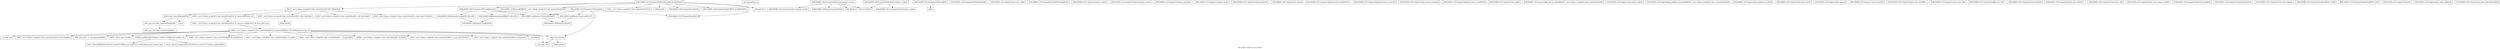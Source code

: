 digraph "Call graph: compute_com_chunk.ll" {
	label="Call graph: compute_com_chunk.ll";

	Node0x55bca9960740 [shape=record,label="{_ZN9LAMMPS_NS15ComputeCOMChunkC2EPNS_6LAMMPSEiPPc}"];
	Node0x55bca9960740 -> Node0x55bca9960640;
	Node0x55bca9960740 -> Node0x55bca9994d30;
	Node0x55bca9960740 -> Node0x55bca998b440;
	Node0x55bca9960740 -> Node0x55bca9966e10;
	Node0x55bca9960740 -> Node0x55bca9965100;
	Node0x55bca9960740 -> Node0x55bca9996e40;
	Node0x55bca9960740 -> Node0x55bca9996970;
	Node0x55bca9960740 -> Node0x55bca99966d0;
	Node0x55bca9960740 -> Node0x55bca995fe10;
	Node0x55bca9996970 [shape=record,label="{_ZNSt7__cxx1112basic_stringIcSt11char_traitsIcESaIcEED1Ev}"];
	Node0x55bca99966d0 [shape=record,label="{_ZNSaIcED1Ev}"];
	Node0x55bca995fe10 [shape=record,label="{_ZN9LAMMPS_NS12ComputeChunk4initEv}"];
	Node0x55bca9960640 [shape=record,label="{_ZN9LAMMPS_NS12ComputeChunkC2EPNS_6LAMMPSEiPPc}"];
	Node0x55bca9996e40 [shape=record,label="{_ZN9LAMMPS_NS5Error3allERKNSt7__cxx1112basic_stringIcSt11char_traitsIcESaIcEEEiS8_}"];
	Node0x55bca9994d30 [shape=record,label="{_ZNSaIcEC1Ev}"];
	Node0x55bca998b440 [shape=record,label="{_ZNSt7__cxx1112basic_stringIcSt11char_traitsIcESaIcEEC2IS3_EEPKcRKS3_}"];
	Node0x55bca998b440 -> Node0x55bca9967820;
	Node0x55bca998b440 -> Node0x55bca998e6a0;
	Node0x55bca998b440 -> Node0x55bca99addf0;
	Node0x55bca998b440 -> Node0x55bca99ac230;
	Node0x55bca998b440 -> Node0x55bca99719f0;
	Node0x55bca99708e0 [shape=record,label="{__gxx_personality_v0}"];
	Node0x55bca997c820 [shape=record,label="{_ZN9LAMMPS_NS15ComputeCOMChunk13compute_arrayEv}"];
	Node0x55bca997c820 -> Node0x55bca997cac0;
	Node0x55bca997c820 -> Node0x55bca997e080;
	Node0x55bca997c820 -> Node0x55bca998b810;
	Node0x55bca997c820 -> Node0x55bca998e8d0;
	Node0x55bca9965100 [shape=record,label="{_ZN9LAMMPS_NS15ComputeCOMChunk8allocateEv}"];
	Node0x55bca9965100 -> Node0x55bca996e8f0;
	Node0x55bca9965100 -> Node0x55bca99723a0;
	Node0x55bca9965100 -> Node0x55bca9970ed0;
	Node0x55bca9965100 -> Node0x55bca9971740;
	Node0x55bca9966e10 [shape=record,label="{_ZN9LAMMPS_NS12ComputeChunkD2Ev}"];
	Node0x55bca9974ae0 [shape=record,label="{_ZN9LAMMPS_NS15ComputeCOMChunkD2Ev}"];
	Node0x55bca9974ae0 -> Node0x55bca996e8f0;
	Node0x55bca9974ae0 -> Node0x55bca998d7f0;
	Node0x55bca9974ae0 -> Node0x55bca9970ed0;
	Node0x55bca9974ae0 -> Node0x55bca9966e10;
	Node0x55bca996e8f0 [shape=record,label="{_ZN9LAMMPS_NS6Memory7destroyIdEEvRPT_}"];
	Node0x55bca996e8f0 -> Node0x55bca9976d70;
	Node0x55bca998d7f0 [shape=record,label="{__clang_call_terminate}"];
	Node0x55bca998d7f0 -> Node0x55bca99775c0;
	Node0x55bca998d7f0 -> Node0x55bca9978db0;
	Node0x55bca99775c0 [shape=record,label="{__cxa_begin_catch}"];
	Node0x55bca9978db0 [shape=record,label="{_ZSt9terminatev}"];
	Node0x55bca9970ed0 [shape=record,label="{_ZN9LAMMPS_NS6Memory7destroyIdEEvRPPT_}"];
	Node0x55bca9970ed0 -> Node0x55bca9976d70;
	Node0x55bca997a8c0 [shape=record,label="{_ZN9LAMMPS_NS15ComputeCOMChunkD0Ev}"];
	Node0x55bca997a8c0 -> Node0x55bca997b380;
	Node0x55bca997b380 [shape=record,label="{_ZdlPv}"];
	Node0x55bca997b900 [shape=record,label="{_ZN9LAMMPS_NS15ComputeCOMChunk5setupEv}"];
	Node0x55bca997cac0 [shape=record,label="{_ZN9LAMMPS_NS12ComputeChunk13compute_arrayEv}"];
	Node0x55bca997e080 [shape=record,label="{_ZN9LAMMPS_NS6Domain5unmapEPKdiPd}"];
	Node0x55bca998b810 [shape=record,label="{llvm.fmuladd.f64}"];
	Node0x55bca998e8d0 [shape=record,label="{MPI_Allreduce}"];
	Node0x55bca9971740 [shape=record,label="{_ZN9LAMMPS_NS6Memory6createIdEEPT_RS3_iPKc}"];
	Node0x55bca9971740 -> Node0x55bca9990720;
	Node0x55bca997c4a0 [shape=record,label="{_ZN9__gnu_cxx11char_traitsIcE6lengthEPKc}"];
	Node0x55bca997c4a0 -> Node0x55bca99b1ff0;
	Node0x55bca99763a0 [shape=record,label="{strlen}"];
	Node0x55bca99b1ff0 [shape=record,label="{_ZN9__gnu_cxx11char_traitsIcE2eqERKcS3_}"];
	Node0x55bca9993f20 [shape=record,label="{_ZNSaIcED2Ev}"];
	Node0x55bca9976d70 [shape=record,label="{_ZN9LAMMPS_NS6Memory5sfreeEPv}"];
	Node0x55bca9990720 [shape=record,label="{_ZN9LAMMPS_NS6Memory7smallocElPKc}"];
	Node0x55bca99723a0 [shape=record,label="{_ZN9LAMMPS_NS6Memory6createIdEEPPT_RS4_iiPKc}"];
	Node0x55bca99723a0 -> Node0x55bca9990720;
	Node0x55bca9995c30 [shape=record,label="{_ZN9LAMMPS_NS15ComputeCOMChunk12memory_usageEv}"];
	Node0x55bca9995c30 -> Node0x55bca9999400;
	Node0x55bca9995c30 -> Node0x55bca998b810;
	Node0x55bca9999400 [shape=record,label="{_ZN9LAMMPS_NS12ComputeChunk12memory_usageEv}"];
	Node0x55bca999b430 [shape=record,label="{_ZN9LAMMPS_NS7Compute15reset_extra_dofEv}"];
	Node0x55bca99b05c0 [shape=record,label="{_ZN9LAMMPS_NS7Compute9init_listEiPNS_9NeighListE}"];
	Node0x55bca999ec50 [shape=record,label="{_ZN9LAMMPS_NS7Compute14compute_scalarEv}"];
	Node0x55bca99a0030 [shape=record,label="{_ZN9LAMMPS_NS12ComputeChunk14compute_vectorEv}"];
	Node0x55bca99c7340 [shape=record,label="{__cxa_end_catch}"];
	Node0x55bca99c73c0 [shape=record,label="{_ZNSt7__cxx1112basic_stringIcSt11char_traitsIcESaIcEE13_M_set_lengthEm}"];
	Node0x55bca99b1f70 [shape=record,label="{_ZSt10__distanceIPKcENSt15iterator_traitsIT_E15difference_typeES3_S3_St26random_access_iterator_tag}"];
	Node0x55bca99a1f60 [shape=record,label="{_ZN9LAMMPS_NS7Compute15compute_peratomEv}"];
	Node0x55bca99a2e70 [shape=record,label="{_ZN9LAMMPS_NS7Compute13compute_localEv}"];
	Node0x55bca99a3d70 [shape=record,label="{_ZN9LAMMPS_NS7Compute15compute_pergridEv}"];
	Node0x55bca99a5780 [shape=record,label="{_ZN9LAMMPS_NS7Compute10set_arraysEi}"];
	Node0x55bca99a6cd0 [shape=record,label="{_ZN9LAMMPS_NS7Compute17pack_forward_commEiPiPdiS1_}"];
	Node0x55bca99a7590 [shape=record,label="{_ZN9LAMMPS_NS7Compute19unpack_forward_commEiiPd}"];
	Node0x55bca99722b0 [shape=record,label="{_ZN9LAMMPS_NS7Compute17pack_reverse_commEiiPd}"];
	Node0x55bca99a81c0 [shape=record,label="{_ZN9LAMMPS_NS7Compute19unpack_reverse_commEiPiPd}"];
	Node0x55bca99aaa50 [shape=record,label="{_ZN9LAMMPS_NS7Compute10reset_gridEv}"];
	Node0x55bca99749f0 [shape=record,label="{_ZN9LAMMPS_NS7Compute16get_grid_by_nameERKNSt7__cxx1112basic_stringIcSt11char_traitsIcESaIcEEERi}"];
	Node0x55bca99ab860 [shape=record,label="{_ZN9LAMMPS_NS7Compute17get_grid_by_indexEi}"];
	Node0x55bca99acee0 [shape=record,label="{_ZN9LAMMPS_NS7Compute20get_griddata_by_nameEiRKNSt7__cxx1112basic_stringIcSt11char_traitsIcESaIcEEERi}"];
	Node0x55bca99adaa0 [shape=record,label="{_ZN9LAMMPS_NS7Compute21get_griddata_by_indexEi}"];
	Node0x55bca99afaf0 [shape=record,label="{_ZN9LAMMPS_NS7Compute14dof_remove_preEv}"];
	Node0x55bca99b02f0 [shape=record,label="{_ZN9LAMMPS_NS7Compute10dof_removeEi}"];
	Node0x55bca99b0c70 [shape=record,label="{_ZN9LAMMPS_NS7Compute11remove_biasEiPd}"];
	Node0x55bca99b1490 [shape=record,label="{_ZN9LAMMPS_NS7Compute15remove_bias_thrEiPdS1_}"];
	Node0x55bca99afbc0 [shape=record,label="{_ZN9LAMMPS_NS7Compute15remove_bias_allEv}"];
	Node0x55bca9964f80 [shape=record,label="{_ZN9LAMMPS_NS7Compute16reapply_bias_allEv}"];
	Node0x55bca9967580 [shape=record,label="{_ZN9LAMMPS_NS7Compute12restore_biasEiPd}"];
	Node0x55bca9965f70 [shape=record,label="{_ZN9LAMMPS_NS7Compute16restore_bias_thrEiPdS1_}"];
	Node0x55bca999c600 [shape=record,label="{_ZN9LAMMPS_NS7Compute16restore_bias_allEv}"];
	Node0x55bca999d3d0 [shape=record,label="{_ZN9LAMMPS_NS7Compute23reset_extra_compute_fixEPKc}"];
	Node0x55bca999e190 [shape=record,label="{_ZN9LAMMPS_NS12ComputeChunk11lock_enableEv}"];
	Node0x55bca99a33d0 [shape=record,label="{_ZN9LAMMPS_NS12ComputeChunk12lock_disableEv}"];
	Node0x55bca99a52a0 [shape=record,label="{_ZN9LAMMPS_NS12ComputeChunk11lock_lengthEv}"];
	Node0x55bca99a6e30 [shape=record,label="{_ZN9LAMMPS_NS12ComputeChunk4lockEPNS_3FixEll}"];
	Node0x55bca99a7190 [shape=record,label="{_ZN9LAMMPS_NS12ComputeChunk6unlockEPNS_3FixE}"];
	Node0x55bca99a9570 [shape=record,label="{_ZN9LAMMPS_NS7Compute7refreshEv}"];
	Node0x55bca99b0e60 [shape=record,label="{_ZN9LAMMPS_NS7Compute19pair_setup_callbackEii}"];
	Node0x55bca9967820 [shape=record,label="{_ZNSt7__cxx1112basic_stringIcSt11char_traitsIcESaIcEE13_M_local_dataEv}"];
	Node0x55bca998e6a0 [shape=record,label="{_ZNSt7__cxx1112basic_stringIcSt11char_traitsIcESaIcEE12_Alloc_hiderC1EPcRKS3_}"];
	Node0x55bca998b660 [shape=record,label="{_ZN9LAMMPS_NS7Compute19pair_tally_callbackEiiiidddddd}"];
	Node0x55bca99ac230 [shape=record,label="{_ZNSt7__cxx1112basic_stringIcSt11char_traitsIcESaIcEE12_M_constructIPKcEEvT_S8_}"];
	Node0x55bca99ac230 -> Node0x55bca997b730;
	Node0x55bca99addf0 [shape=record,label="{_ZNSt11char_traitsIcE6lengthEPKc}"];
	Node0x55bca99addf0 -> Node0x55bca997c4a0;
	Node0x55bca99addf0 -> Node0x55bca99763a0;
	Node0x55bca99719f0 [shape=record,label="{_ZNSt7__cxx1112basic_stringIcSt11char_traitsIcESaIcEE12_Alloc_hiderD2Ev}"];
	Node0x55bca99719f0 -> Node0x55bca9993f20;
	Node0x55bca997b730 [shape=record,label="{_ZNSt7__cxx1112basic_stringIcSt11char_traitsIcESaIcEE16_M_construct_auxIPKcEEvT_S8_St12__false_type}"];
	Node0x55bca997b730 -> Node0x55bca997e360;
	Node0x55bca997e360 [shape=record,label="{_ZNSt7__cxx1112basic_stringIcSt11char_traitsIcESaIcEE12_M_constructIPKcEEvT_S8_St20forward_iterator_tag}"];
	Node0x55bca997e360 -> Node0x55bca991a2f0;
	Node0x55bca997e360 -> Node0x55bca9961460;
	Node0x55bca997e360 -> Node0x55bca998c770;
	Node0x55bca997e360 -> Node0x55bca99963e0;
	Node0x55bca997e360 -> Node0x55bca996fb20;
	Node0x55bca997e360 -> Node0x55bca99c70c0;
	Node0x55bca997e360 -> Node0x55bca99c7140;
	Node0x55bca997e360 -> Node0x55bca99c71c0;
	Node0x55bca997e360 -> Node0x55bca99775c0;
	Node0x55bca997e360 -> Node0x55bca99c7240;
	Node0x55bca997e360 -> Node0x55bca99c72c0;
	Node0x55bca997e360 -> Node0x55bca99c7340;
	Node0x55bca997e360 -> Node0x55bca99c73c0;
	Node0x55bca997e360 -> Node0x55bca998d7f0;
	Node0x55bca991a2f0 [shape=record,label="{_ZN9__gnu_cxx17__is_null_pointerIKcEEbPT_}"];
	Node0x55bca9961460 [shape=record,label="{_ZSt19__throw_logic_errorPKc}"];
	Node0x55bca998c770 [shape=record,label="{_ZSt8distanceIPKcENSt15iterator_traitsIT_E15difference_typeES3_S3_}"];
	Node0x55bca998c770 -> Node0x55bca996fb60;
	Node0x55bca998c770 -> Node0x55bca99b1f70;
	Node0x55bca996fb20 [shape=record,label="{_ZNSt7__cxx1112basic_stringIcSt11char_traitsIcESaIcEE7_M_dataEPc}"];
	Node0x55bca99963e0 [shape=record,label="{_ZNSt7__cxx1112basic_stringIcSt11char_traitsIcESaIcEE9_M_createERmm}"];
	Node0x55bca99c70c0 [shape=record,label="{_ZNSt7__cxx1112basic_stringIcSt11char_traitsIcESaIcEE11_M_capacityEm}"];
	Node0x55bca99c71c0 [shape=record,label="{_ZNSt7__cxx1112basic_stringIcSt11char_traitsIcESaIcEE13_S_copy_charsEPcPKcS7_}"];
	Node0x55bca99c7140 [shape=record,label="{_ZNKSt7__cxx1112basic_stringIcSt11char_traitsIcESaIcEE7_M_dataEv}"];
	Node0x55bca99c7240 [shape=record,label="{_ZNSt7__cxx1112basic_stringIcSt11char_traitsIcESaIcEE10_M_disposeEv}"];
	Node0x55bca99c72c0 [shape=record,label="{__cxa_rethrow}"];
	Node0x55bca996fb60 [shape=record,label="{_ZSt19__iterator_categoryIPKcENSt15iterator_traitsIT_E17iterator_categoryERKS3_}"];
}

